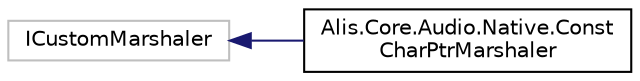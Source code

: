 digraph "Graphical Class Hierarchy"
{
 // LATEX_PDF_SIZE
  edge [fontname="Helvetica",fontsize="10",labelfontname="Helvetica",labelfontsize="10"];
  node [fontname="Helvetica",fontsize="10",shape=record];
  rankdir="LR";
  Node417 [label="ICustomMarshaler",height=0.2,width=0.4,color="grey75", fillcolor="white", style="filled",tooltip=" "];
  Node417 -> Node0 [dir="back",color="midnightblue",fontsize="10",style="solid",fontname="Helvetica"];
  Node0 [label="Alis.Core.Audio.Native.Const\lCharPtrMarshaler",height=0.2,width=0.4,color="black", fillcolor="white", style="filled",URL="$class_alis_1_1_core_1_1_audio_1_1_native_1_1_const_char_ptr_marshaler.html",tooltip="The const char ptr marshaler class"];
}
